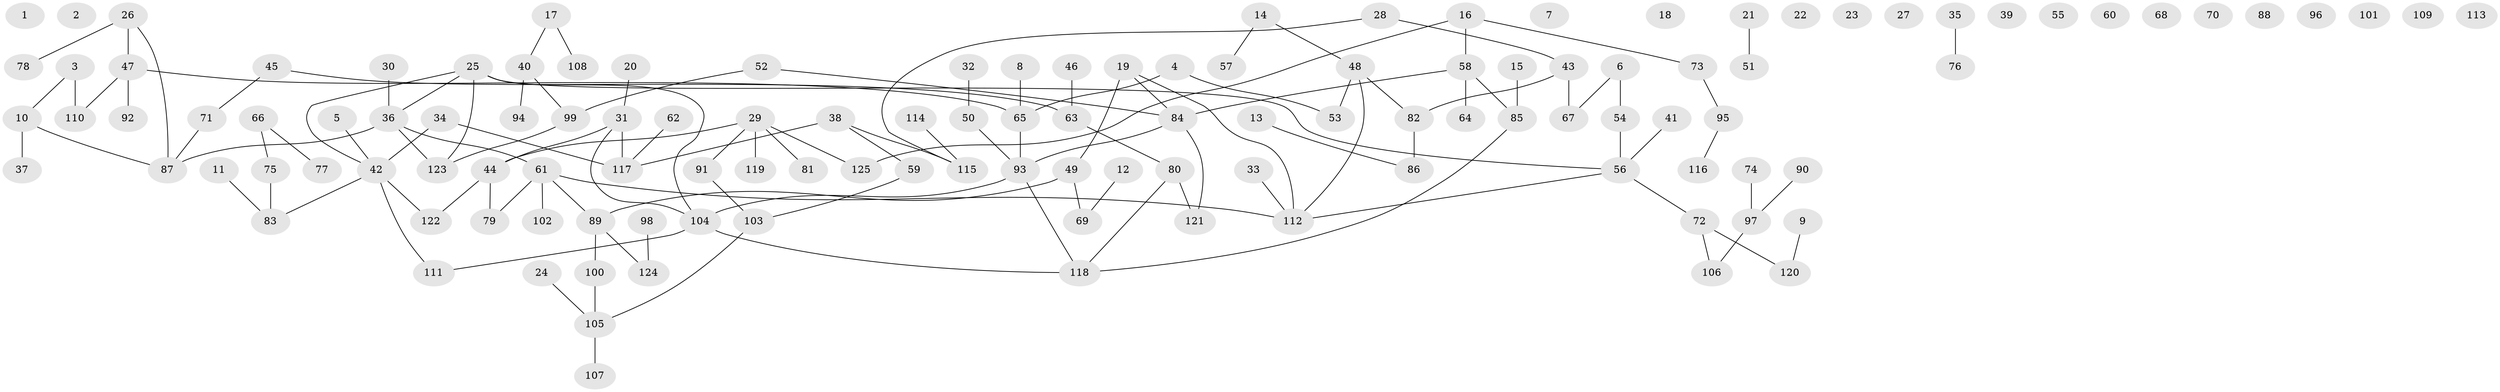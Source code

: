 // Generated by graph-tools (version 1.1) at 2025/25/03/09/25 03:25:24]
// undirected, 125 vertices, 126 edges
graph export_dot {
graph [start="1"]
  node [color=gray90,style=filled];
  1;
  2;
  3;
  4;
  5;
  6;
  7;
  8;
  9;
  10;
  11;
  12;
  13;
  14;
  15;
  16;
  17;
  18;
  19;
  20;
  21;
  22;
  23;
  24;
  25;
  26;
  27;
  28;
  29;
  30;
  31;
  32;
  33;
  34;
  35;
  36;
  37;
  38;
  39;
  40;
  41;
  42;
  43;
  44;
  45;
  46;
  47;
  48;
  49;
  50;
  51;
  52;
  53;
  54;
  55;
  56;
  57;
  58;
  59;
  60;
  61;
  62;
  63;
  64;
  65;
  66;
  67;
  68;
  69;
  70;
  71;
  72;
  73;
  74;
  75;
  76;
  77;
  78;
  79;
  80;
  81;
  82;
  83;
  84;
  85;
  86;
  87;
  88;
  89;
  90;
  91;
  92;
  93;
  94;
  95;
  96;
  97;
  98;
  99;
  100;
  101;
  102;
  103;
  104;
  105;
  106;
  107;
  108;
  109;
  110;
  111;
  112;
  113;
  114;
  115;
  116;
  117;
  118;
  119;
  120;
  121;
  122;
  123;
  124;
  125;
  3 -- 10;
  3 -- 110;
  4 -- 53;
  4 -- 65;
  5 -- 42;
  6 -- 54;
  6 -- 67;
  8 -- 65;
  9 -- 120;
  10 -- 37;
  10 -- 87;
  11 -- 83;
  12 -- 69;
  13 -- 86;
  14 -- 48;
  14 -- 57;
  15 -- 85;
  16 -- 58;
  16 -- 73;
  16 -- 125;
  17 -- 40;
  17 -- 108;
  19 -- 49;
  19 -- 84;
  19 -- 112;
  20 -- 31;
  21 -- 51;
  24 -- 105;
  25 -- 36;
  25 -- 42;
  25 -- 56;
  25 -- 104;
  25 -- 123;
  26 -- 47;
  26 -- 78;
  26 -- 87;
  28 -- 43;
  28 -- 115;
  29 -- 44;
  29 -- 81;
  29 -- 91;
  29 -- 119;
  29 -- 125;
  30 -- 36;
  31 -- 44;
  31 -- 104;
  31 -- 117;
  32 -- 50;
  33 -- 112;
  34 -- 42;
  34 -- 117;
  35 -- 76;
  36 -- 61;
  36 -- 87;
  36 -- 123;
  38 -- 59;
  38 -- 115;
  38 -- 117;
  40 -- 94;
  40 -- 99;
  41 -- 56;
  42 -- 83;
  42 -- 111;
  42 -- 122;
  43 -- 67;
  43 -- 82;
  44 -- 79;
  44 -- 122;
  45 -- 63;
  45 -- 71;
  46 -- 63;
  47 -- 65;
  47 -- 92;
  47 -- 110;
  48 -- 53;
  48 -- 82;
  48 -- 112;
  49 -- 69;
  49 -- 89;
  50 -- 93;
  52 -- 84;
  52 -- 99;
  54 -- 56;
  56 -- 72;
  56 -- 112;
  58 -- 64;
  58 -- 84;
  58 -- 85;
  59 -- 103;
  61 -- 79;
  61 -- 89;
  61 -- 102;
  61 -- 112;
  62 -- 117;
  63 -- 80;
  65 -- 93;
  66 -- 75;
  66 -- 77;
  71 -- 87;
  72 -- 106;
  72 -- 120;
  73 -- 95;
  74 -- 97;
  75 -- 83;
  80 -- 118;
  80 -- 121;
  82 -- 86;
  84 -- 93;
  84 -- 121;
  85 -- 118;
  89 -- 100;
  89 -- 124;
  90 -- 97;
  91 -- 103;
  93 -- 104;
  93 -- 118;
  95 -- 116;
  97 -- 106;
  98 -- 124;
  99 -- 123;
  100 -- 105;
  103 -- 105;
  104 -- 111;
  104 -- 118;
  105 -- 107;
  114 -- 115;
}
